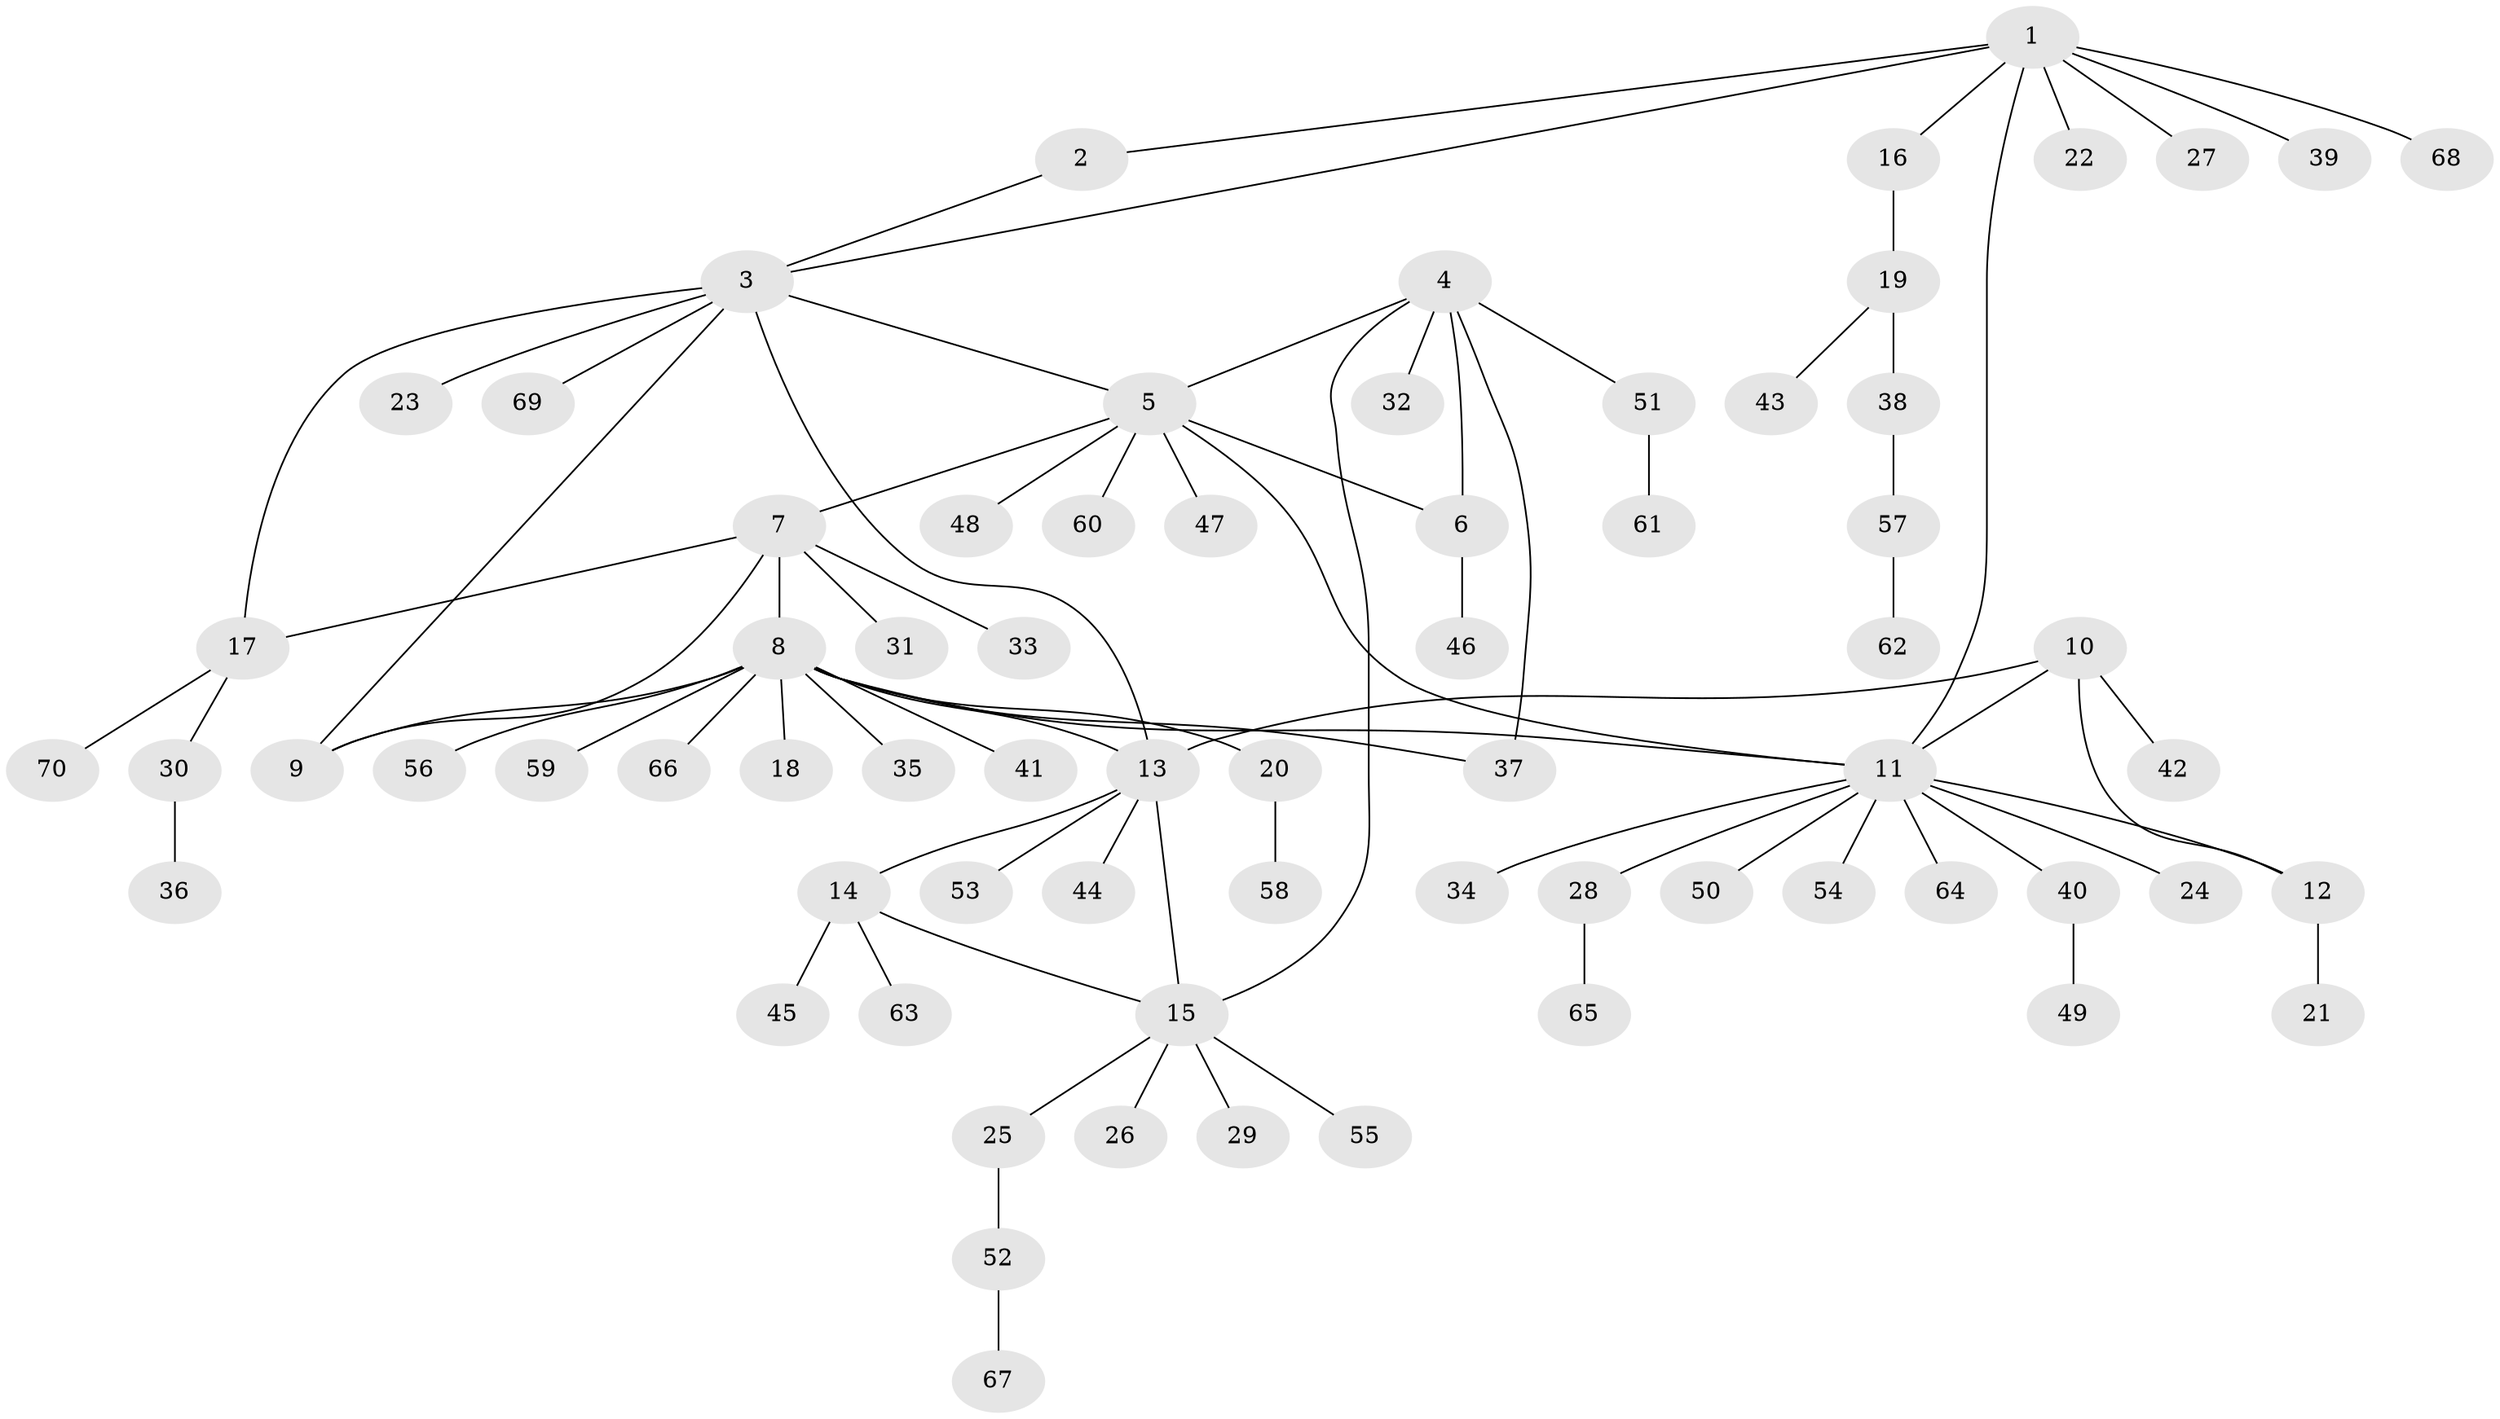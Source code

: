 // Generated by graph-tools (version 1.1) at 2025/50/03/09/25 03:50:40]
// undirected, 70 vertices, 82 edges
graph export_dot {
graph [start="1"]
  node [color=gray90,style=filled];
  1;
  2;
  3;
  4;
  5;
  6;
  7;
  8;
  9;
  10;
  11;
  12;
  13;
  14;
  15;
  16;
  17;
  18;
  19;
  20;
  21;
  22;
  23;
  24;
  25;
  26;
  27;
  28;
  29;
  30;
  31;
  32;
  33;
  34;
  35;
  36;
  37;
  38;
  39;
  40;
  41;
  42;
  43;
  44;
  45;
  46;
  47;
  48;
  49;
  50;
  51;
  52;
  53;
  54;
  55;
  56;
  57;
  58;
  59;
  60;
  61;
  62;
  63;
  64;
  65;
  66;
  67;
  68;
  69;
  70;
  1 -- 2;
  1 -- 3;
  1 -- 11;
  1 -- 16;
  1 -- 22;
  1 -- 27;
  1 -- 39;
  1 -- 68;
  2 -- 3;
  3 -- 5;
  3 -- 9;
  3 -- 13;
  3 -- 17;
  3 -- 23;
  3 -- 69;
  4 -- 5;
  4 -- 6;
  4 -- 15;
  4 -- 32;
  4 -- 37;
  4 -- 51;
  5 -- 6;
  5 -- 7;
  5 -- 11;
  5 -- 47;
  5 -- 48;
  5 -- 60;
  6 -- 46;
  7 -- 8;
  7 -- 9;
  7 -- 17;
  7 -- 31;
  7 -- 33;
  8 -- 9;
  8 -- 11;
  8 -- 13;
  8 -- 18;
  8 -- 20;
  8 -- 35;
  8 -- 37;
  8 -- 41;
  8 -- 56;
  8 -- 59;
  8 -- 66;
  10 -- 11;
  10 -- 12;
  10 -- 13;
  10 -- 42;
  11 -- 12;
  11 -- 24;
  11 -- 28;
  11 -- 34;
  11 -- 40;
  11 -- 50;
  11 -- 54;
  11 -- 64;
  12 -- 21;
  13 -- 14;
  13 -- 15;
  13 -- 44;
  13 -- 53;
  14 -- 15;
  14 -- 45;
  14 -- 63;
  15 -- 25;
  15 -- 26;
  15 -- 29;
  15 -- 55;
  16 -- 19;
  17 -- 30;
  17 -- 70;
  19 -- 38;
  19 -- 43;
  20 -- 58;
  25 -- 52;
  28 -- 65;
  30 -- 36;
  38 -- 57;
  40 -- 49;
  51 -- 61;
  52 -- 67;
  57 -- 62;
}
